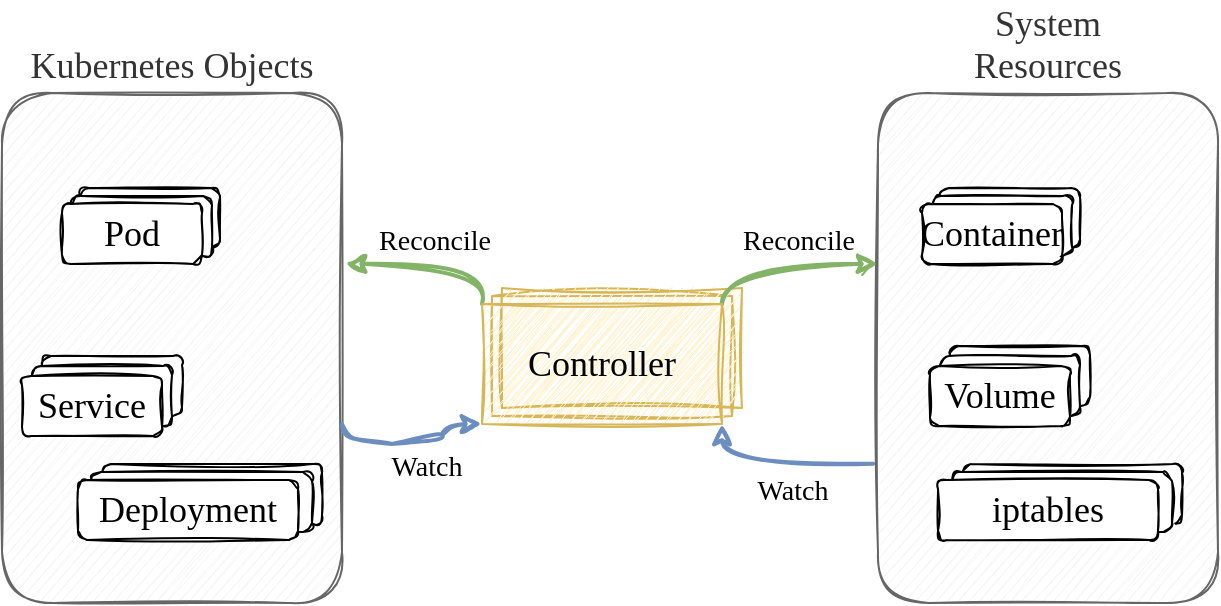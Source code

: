 <mxfile version="20.8.16" type="device"><diagram name="Page-1" id="gqn-TqyfC3jORyl9bJtJ"><mxGraphModel dx="661" dy="486" grid="1" gridSize="10" guides="1" tooltips="1" connect="1" arrows="1" fold="1" page="1" pageScale="1" pageWidth="827" pageHeight="1169" math="0" shadow="0"><root><mxCell id="0"/><mxCell id="1" parent="0"/><mxCell id="EB7dpWE9a4T6gMDlXQnf-32" style="edgeStyle=orthogonalEdgeStyle;curved=1;sketch=1;orthogonalLoop=1;jettySize=auto;html=1;entryX=1;entryY=1;entryDx=0;entryDy=0;labelBorderColor=none;strokeWidth=2;fontFamily=Comic Sans MS;fontSize=14;exitX=-0.014;exitY=0.727;exitDx=0;exitDy=0;exitPerimeter=0;fillColor=#dae8fc;strokeColor=#6c8ebf;" edge="1" parent="1" source="EB7dpWE9a4T6gMDlXQnf-29" target="EB7dpWE9a4T6gMDlXQnf-1"><mxGeometry relative="1" as="geometry"><Array as="points"><mxPoint x="490" y="350"/></Array></mxGeometry></mxCell><mxCell id="EB7dpWE9a4T6gMDlXQnf-33" value="Watch" style="edgeLabel;html=1;align=center;verticalAlign=top;resizable=0;points=[];fontSize=14;fontFamily=Comic Sans MS;" vertex="1" connectable="0" parent="EB7dpWE9a4T6gMDlXQnf-32"><mxGeometry x="-0.143" y="-1" relative="1" as="geometry"><mxPoint as="offset"/></mxGeometry></mxCell><mxCell id="EB7dpWE9a4T6gMDlXQnf-29" value="System&lt;br&gt;Resources" style="rounded=1;whiteSpace=wrap;html=1;sketch=1;fontFamily=Comic Sans MS;fontSize=18;glass=0;shadow=0;fillColor=#f5f5f5;fontColor=#333333;strokeColor=#666666;horizontal=1;verticalAlign=bottom;labelPosition=center;verticalLabelPosition=top;align=center;" vertex="1" parent="1"><mxGeometry x="568" y="164.5" width="170" height="255" as="geometry"/></mxCell><mxCell id="EB7dpWE9a4T6gMDlXQnf-2" value="" style="rounded=0;whiteSpace=wrap;html=1;sketch=1;curveFitting=1;jiggle=2;fontFamily=Comic Sans MS;fillColor=#fff2cc;strokeColor=#d6b656;" vertex="1" parent="1"><mxGeometry x="375" y="266" width="120" height="60" as="geometry"/></mxCell><mxCell id="EB7dpWE9a4T6gMDlXQnf-3" value="" style="rounded=0;whiteSpace=wrap;html=1;sketch=1;curveFitting=1;jiggle=2;fontFamily=Comic Sans MS;fillColor=#fff2cc;strokeColor=#d6b656;" vertex="1" parent="1"><mxGeometry x="380" y="262" width="120" height="60" as="geometry"/></mxCell><mxCell id="EB7dpWE9a4T6gMDlXQnf-15" style="edgeStyle=orthogonalEdgeStyle;orthogonalLoop=1;jettySize=auto;html=1;fontFamily=Comic Sans MS;fontSize=18;sketch=1;curveFitting=1;jiggle=2;curved=1;fillColor=#d5e8d4;strokeColor=#82b366;strokeWidth=2;exitX=0;exitY=0;exitDx=0;exitDy=0;labelBorderColor=none;entryX=1.009;entryY=0.335;entryDx=0;entryDy=0;entryPerimeter=0;" edge="1" parent="1" source="EB7dpWE9a4T6gMDlXQnf-1" target="EB7dpWE9a4T6gMDlXQnf-4"><mxGeometry relative="1" as="geometry"><mxPoint x="305" y="250" as="targetPoint"/><Array as="points"><mxPoint x="370" y="250"/></Array></mxGeometry></mxCell><mxCell id="EB7dpWE9a4T6gMDlXQnf-18" value="Reconcile" style="edgeLabel;html=1;align=center;verticalAlign=bottom;resizable=0;points=[];fontSize=14;fontFamily=Comic Sans MS;" vertex="1" connectable="0" parent="EB7dpWE9a4T6gMDlXQnf-15"><mxGeometry relative="1" as="geometry"><mxPoint as="offset"/></mxGeometry></mxCell><mxCell id="EB7dpWE9a4T6gMDlXQnf-30" style="edgeStyle=orthogonalEdgeStyle;curved=1;sketch=1;orthogonalLoop=1;jettySize=auto;html=1;entryX=0;entryY=0.335;entryDx=0;entryDy=0;labelBorderColor=none;strokeWidth=2;fontFamily=Comic Sans MS;fontSize=14;exitX=1;exitY=0;exitDx=0;exitDy=0;entryPerimeter=0;fillColor=#d5e8d4;strokeColor=#82b366;" edge="1" parent="1" source="EB7dpWE9a4T6gMDlXQnf-1" target="EB7dpWE9a4T6gMDlXQnf-29"><mxGeometry relative="1" as="geometry"/></mxCell><mxCell id="EB7dpWE9a4T6gMDlXQnf-31" value="Reconcile" style="edgeLabel;html=1;align=center;verticalAlign=bottom;resizable=0;points=[];fontSize=14;fontFamily=Comic Sans MS;" vertex="1" connectable="0" parent="EB7dpWE9a4T6gMDlXQnf-30"><mxGeometry x="0.171" relative="1" as="geometry"><mxPoint as="offset"/></mxGeometry></mxCell><mxCell id="EB7dpWE9a4T6gMDlXQnf-1" value="&lt;font style=&quot;font-size: 18px;&quot;&gt;Controller&lt;/font&gt;" style="rounded=0;whiteSpace=wrap;html=1;fontFamily=Comic Sans MS;fillColor=#fff2cc;strokeColor=#d6b656;sketch=1;curveFitting=1;jiggle=2;" vertex="1" parent="1"><mxGeometry x="370" y="270" width="120" height="60" as="geometry"/></mxCell><mxCell id="EB7dpWE9a4T6gMDlXQnf-4" value="Kubernetes Objects" style="rounded=1;whiteSpace=wrap;html=1;sketch=1;fontFamily=Comic Sans MS;fontSize=18;glass=0;shadow=0;fillColor=#f5f5f5;fontColor=#333333;strokeColor=#666666;horizontal=1;verticalAlign=bottom;labelPosition=center;verticalLabelPosition=top;align=center;" vertex="1" parent="1"><mxGeometry x="130" y="164.5" width="170" height="255" as="geometry"/></mxCell><mxCell id="EB7dpWE9a4T6gMDlXQnf-8" value="Pod" style="rounded=1;whiteSpace=wrap;html=1;shadow=0;glass=0;sketch=1;fontFamily=Comic Sans MS;fontSize=18;" vertex="1" parent="1"><mxGeometry x="169" y="212" width="70" height="30" as="geometry"/></mxCell><mxCell id="EB7dpWE9a4T6gMDlXQnf-7" value="Pod" style="rounded=1;whiteSpace=wrap;html=1;shadow=0;glass=0;sketch=1;fontFamily=Comic Sans MS;fontSize=18;" vertex="1" parent="1"><mxGeometry x="165" y="216" width="70" height="30" as="geometry"/></mxCell><mxCell id="EB7dpWE9a4T6gMDlXQnf-6" value="Pod" style="rounded=1;whiteSpace=wrap;html=1;shadow=0;glass=0;sketch=1;fontFamily=Comic Sans MS;fontSize=18;" vertex="1" parent="1"><mxGeometry x="160" y="220" width="70" height="30" as="geometry"/></mxCell><mxCell id="EB7dpWE9a4T6gMDlXQnf-9" value="Service" style="rounded=1;whiteSpace=wrap;html=1;shadow=0;glass=0;sketch=1;fontFamily=Comic Sans MS;fontSize=18;" vertex="1" parent="1"><mxGeometry x="150" y="296" width="70" height="30" as="geometry"/></mxCell><mxCell id="EB7dpWE9a4T6gMDlXQnf-10" value="Service" style="rounded=1;whiteSpace=wrap;html=1;shadow=0;glass=0;sketch=1;fontFamily=Comic Sans MS;fontSize=18;" vertex="1" parent="1"><mxGeometry x="145" y="301" width="70" height="30" as="geometry"/></mxCell><mxCell id="EB7dpWE9a4T6gMDlXQnf-11" value="Service" style="rounded=1;whiteSpace=wrap;html=1;shadow=0;glass=0;sketch=1;fontFamily=Comic Sans MS;fontSize=18;" vertex="1" parent="1"><mxGeometry x="140" y="306" width="70" height="30" as="geometry"/></mxCell><mxCell id="EB7dpWE9a4T6gMDlXQnf-12" value="Deployment" style="rounded=1;whiteSpace=wrap;html=1;shadow=0;glass=0;sketch=1;fontFamily=Comic Sans MS;fontSize=18;" vertex="1" parent="1"><mxGeometry x="180" y="350" width="110" height="30" as="geometry"/></mxCell><mxCell id="EB7dpWE9a4T6gMDlXQnf-13" value="Deployment" style="rounded=1;whiteSpace=wrap;html=1;shadow=0;glass=0;sketch=1;fontFamily=Comic Sans MS;fontSize=18;" vertex="1" parent="1"><mxGeometry x="175" y="354" width="110" height="30" as="geometry"/></mxCell><mxCell id="EB7dpWE9a4T6gMDlXQnf-14" value="Deployment" style="rounded=1;whiteSpace=wrap;html=1;shadow=0;glass=0;sketch=1;fontFamily=Comic Sans MS;fontSize=18;" vertex="1" parent="1"><mxGeometry x="168" y="358" width="110" height="30" as="geometry"/></mxCell><mxCell id="EB7dpWE9a4T6gMDlXQnf-17" style="edgeStyle=orthogonalEdgeStyle;orthogonalLoop=1;jettySize=auto;html=1;fontFamily=Comic Sans MS;fontSize=18;sketch=1;curveFitting=1;jiggle=2;curved=1;fillColor=#dae8fc;strokeColor=#6c8ebf;strokeWidth=2;exitX=1;exitY=0.649;exitDx=0;exitDy=0;labelBorderColor=none;exitPerimeter=0;" edge="1" parent="1" source="EB7dpWE9a4T6gMDlXQnf-4"><mxGeometry relative="1" as="geometry"><mxPoint x="370" y="270" as="sourcePoint"/><mxPoint x="370" y="330" as="targetPoint"/><Array as="points"><mxPoint x="300" y="340"/><mxPoint x="350" y="340"/><mxPoint x="350" y="330"/></Array></mxGeometry></mxCell><mxCell id="EB7dpWE9a4T6gMDlXQnf-19" value="Watch" style="edgeLabel;html=1;align=center;verticalAlign=top;resizable=0;points=[];fontSize=14;fontFamily=Comic Sans MS;" vertex="1" connectable="0" parent="EB7dpWE9a4T6gMDlXQnf-17"><mxGeometry x="0.151" y="3" relative="1" as="geometry"><mxPoint as="offset"/></mxGeometry></mxCell><mxCell id="EB7dpWE9a4T6gMDlXQnf-20" value="Pod" style="rounded=1;whiteSpace=wrap;html=1;shadow=0;glass=0;sketch=1;fontFamily=Comic Sans MS;fontSize=18;" vertex="1" parent="1"><mxGeometry x="599" y="212" width="70" height="30" as="geometry"/></mxCell><mxCell id="EB7dpWE9a4T6gMDlXQnf-21" value="Pod" style="rounded=1;whiteSpace=wrap;html=1;shadow=0;glass=0;sketch=1;fontFamily=Comic Sans MS;fontSize=18;" vertex="1" parent="1"><mxGeometry x="595" y="216" width="70" height="30" as="geometry"/></mxCell><mxCell id="EB7dpWE9a4T6gMDlXQnf-22" value="Container" style="rounded=1;whiteSpace=wrap;html=1;shadow=0;glass=0;sketch=1;fontFamily=Comic Sans MS;fontSize=18;" vertex="1" parent="1"><mxGeometry x="590" y="220" width="70" height="30" as="geometry"/></mxCell><mxCell id="EB7dpWE9a4T6gMDlXQnf-23" value="Service" style="rounded=1;whiteSpace=wrap;html=1;shadow=0;glass=0;sketch=1;fontFamily=Comic Sans MS;fontSize=18;" vertex="1" parent="1"><mxGeometry x="604" y="291" width="70" height="30" as="geometry"/></mxCell><mxCell id="EB7dpWE9a4T6gMDlXQnf-24" value="Service" style="rounded=1;whiteSpace=wrap;html=1;shadow=0;glass=0;sketch=1;fontFamily=Comic Sans MS;fontSize=18;" vertex="1" parent="1"><mxGeometry x="599" y="296" width="70" height="30" as="geometry"/></mxCell><mxCell id="EB7dpWE9a4T6gMDlXQnf-25" value="Volume" style="rounded=1;whiteSpace=wrap;html=1;shadow=0;glass=0;sketch=1;fontFamily=Comic Sans MS;fontSize=18;" vertex="1" parent="1"><mxGeometry x="594" y="301" width="70" height="30" as="geometry"/></mxCell><mxCell id="EB7dpWE9a4T6gMDlXQnf-26" value="Deployment" style="rounded=1;whiteSpace=wrap;html=1;shadow=0;glass=0;sketch=1;fontFamily=Comic Sans MS;fontSize=18;" vertex="1" parent="1"><mxGeometry x="610" y="350" width="110" height="30" as="geometry"/></mxCell><mxCell id="EB7dpWE9a4T6gMDlXQnf-27" value="Deployment" style="rounded=1;whiteSpace=wrap;html=1;shadow=0;glass=0;sketch=1;fontFamily=Comic Sans MS;fontSize=18;" vertex="1" parent="1"><mxGeometry x="605" y="354" width="110" height="30" as="geometry"/></mxCell><mxCell id="EB7dpWE9a4T6gMDlXQnf-28" value="iptables" style="rounded=1;whiteSpace=wrap;html=1;shadow=0;glass=0;sketch=1;fontFamily=Comic Sans MS;fontSize=18;" vertex="1" parent="1"><mxGeometry x="598" y="358" width="110" height="30" as="geometry"/></mxCell></root></mxGraphModel></diagram></mxfile>